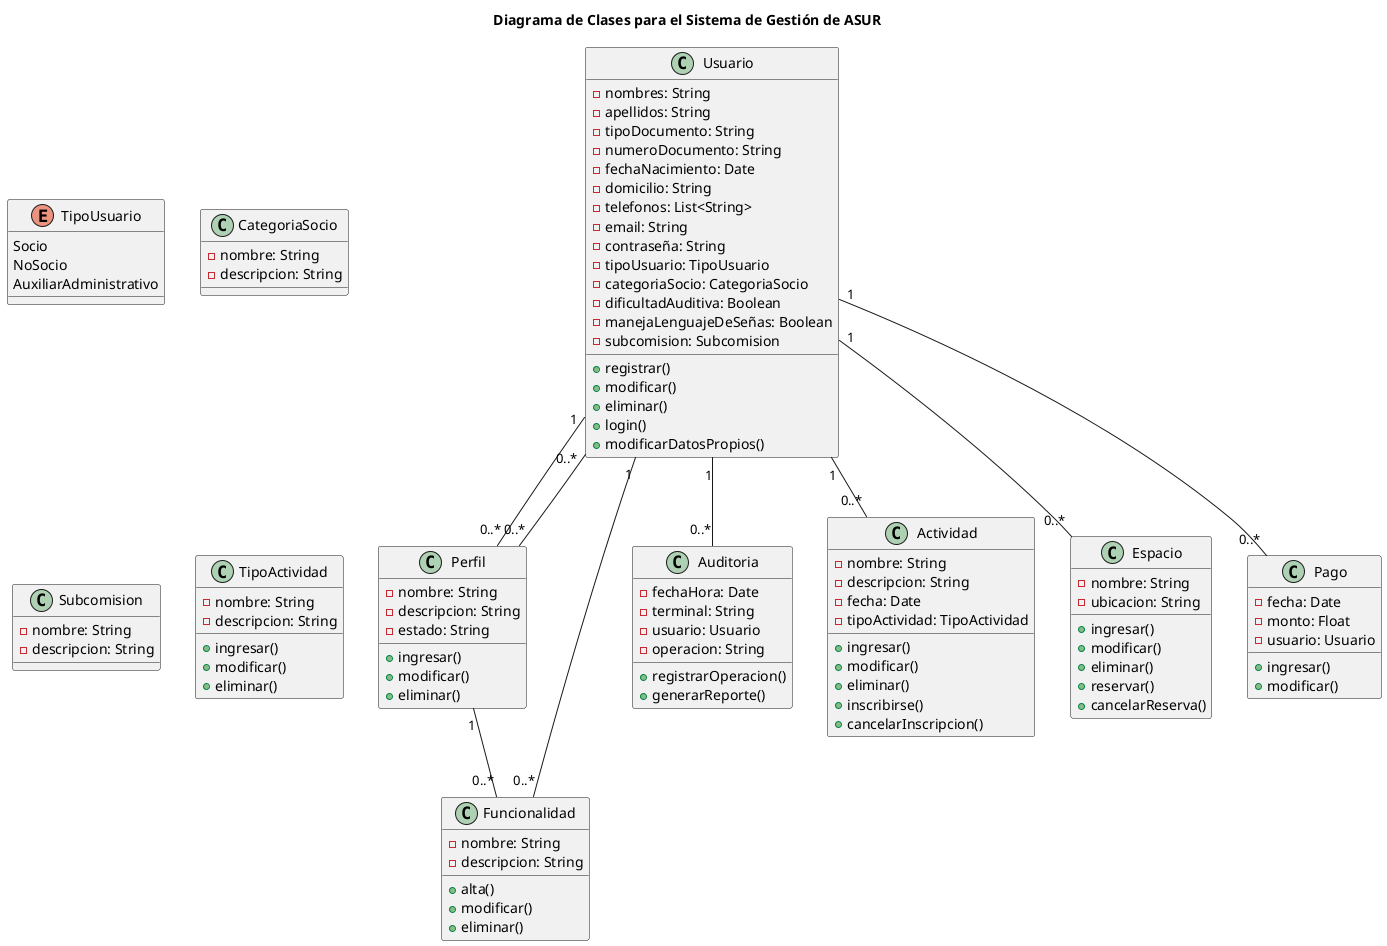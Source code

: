 @startuml
title Diagrama de Clases para el Sistema de Gestión de ASUR
class Usuario {
- nombres: String
- apellidos: String
- tipoDocumento: String
- numeroDocumento: String
- fechaNacimiento: Date
- domicilio: String
- telefonos: List<String>
- email: String
- contraseña: String
- tipoUsuario: TipoUsuario
- categoriaSocio: CategoriaSocio
- dificultadAuditiva: Boolean
- manejaLenguajeDeSeñas: Boolean
- subcomision: Subcomision
+ registrar()
+ modificar()
+ eliminar()
+ login()
+ modificarDatosPropios()
}
enum TipoUsuario {
Socio
NoSocio
AuxiliarAdministrativo
}
class CategoriaSocio {
- nombre: String
- descripcion: String
}
class Subcomision {
- nombre: String
- descripcion: String
}
class Perfil {
- nombre: String
- descripcion: String
- estado: String
+ ingresar()
+ modificar()
+ eliminar()
}
class Funcionalidad {
- nombre: String
- descripcion: String
+ alta()
+ modificar()
+ eliminar()
}
class Auditoria {
- fechaHora: Date
- terminal: String
- usuario: Usuario
- operacion: String
+ registrarOperacion()
+ generarReporte()
}
class Actividad {
- nombre: String
- descripcion: String
- fecha: Date
- tipoActividad: TipoActividad
+ ingresar()
+ modificar()
+ eliminar()
+ inscribirse()
+ cancelarInscripcion()
}
class TipoActividad {
- nombre: String
- descripcion: String
+ ingresar()
+ modificar()
+ eliminar()
}
class Espacio {
- nombre: String
- ubicacion: String
+ ingresar()
+ modificar()
+ eliminar()
+ reservar()
+ cancelarReserva()
}
class Pago {
- fecha: Date
- monto: Float
- usuario: Usuario
+ ingresar()
+ modificar()
}
Usuario "1" -- "0..*" Perfil
Usuario "1" -- "0..*" Funcionalidad
Usuario "1" -- "0..*" Auditoria
Usuario "1" -- "0..*" Actividad
Usuario "1" -- "0..*" Espacio
Usuario "1" -- "0..*" Pago
Perfil "1" -- "0..*" Funcionalidad
Perfil "0..*" -- "0..*" Usuario
@enduml